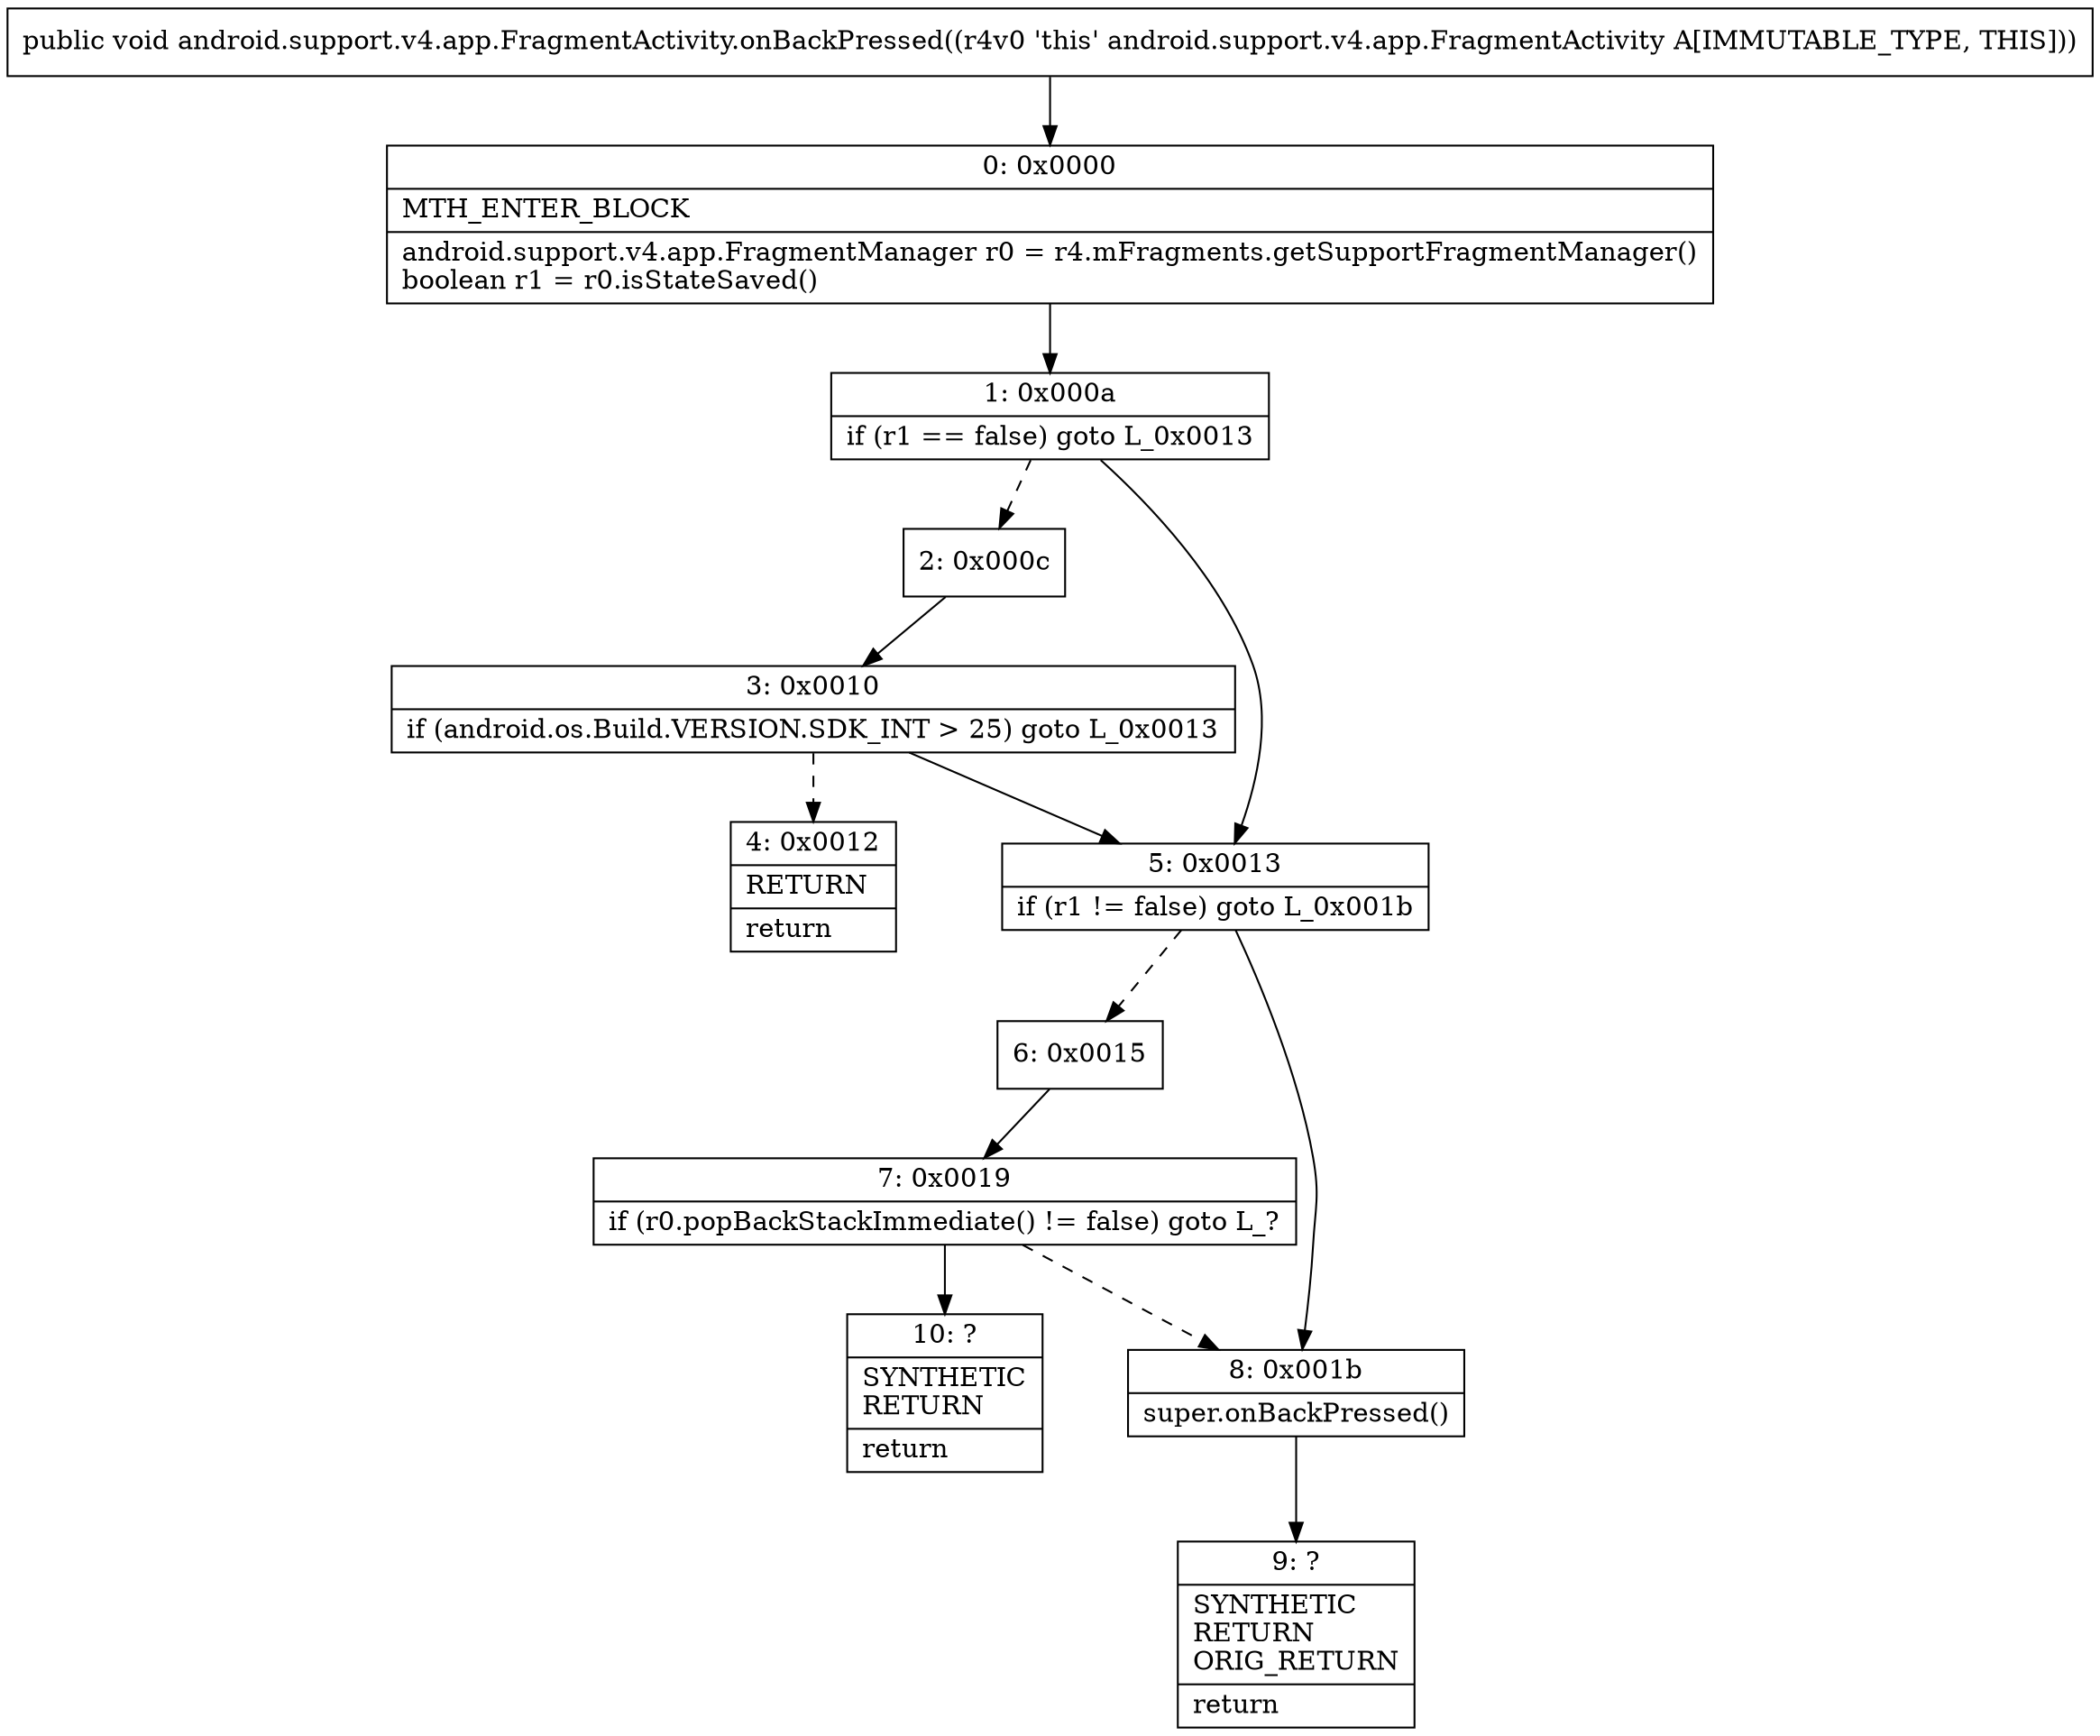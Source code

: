 digraph "CFG forandroid.support.v4.app.FragmentActivity.onBackPressed()V" {
Node_0 [shape=record,label="{0\:\ 0x0000|MTH_ENTER_BLOCK\l|android.support.v4.app.FragmentManager r0 = r4.mFragments.getSupportFragmentManager()\lboolean r1 = r0.isStateSaved()\l}"];
Node_1 [shape=record,label="{1\:\ 0x000a|if (r1 == false) goto L_0x0013\l}"];
Node_2 [shape=record,label="{2\:\ 0x000c}"];
Node_3 [shape=record,label="{3\:\ 0x0010|if (android.os.Build.VERSION.SDK_INT \> 25) goto L_0x0013\l}"];
Node_4 [shape=record,label="{4\:\ 0x0012|RETURN\l|return\l}"];
Node_5 [shape=record,label="{5\:\ 0x0013|if (r1 != false) goto L_0x001b\l}"];
Node_6 [shape=record,label="{6\:\ 0x0015}"];
Node_7 [shape=record,label="{7\:\ 0x0019|if (r0.popBackStackImmediate() != false) goto L_?\l}"];
Node_8 [shape=record,label="{8\:\ 0x001b|super.onBackPressed()\l}"];
Node_9 [shape=record,label="{9\:\ ?|SYNTHETIC\lRETURN\lORIG_RETURN\l|return\l}"];
Node_10 [shape=record,label="{10\:\ ?|SYNTHETIC\lRETURN\l|return\l}"];
MethodNode[shape=record,label="{public void android.support.v4.app.FragmentActivity.onBackPressed((r4v0 'this' android.support.v4.app.FragmentActivity A[IMMUTABLE_TYPE, THIS])) }"];
MethodNode -> Node_0;
Node_0 -> Node_1;
Node_1 -> Node_2[style=dashed];
Node_1 -> Node_5;
Node_2 -> Node_3;
Node_3 -> Node_4[style=dashed];
Node_3 -> Node_5;
Node_5 -> Node_6[style=dashed];
Node_5 -> Node_8;
Node_6 -> Node_7;
Node_7 -> Node_8[style=dashed];
Node_7 -> Node_10;
Node_8 -> Node_9;
}

